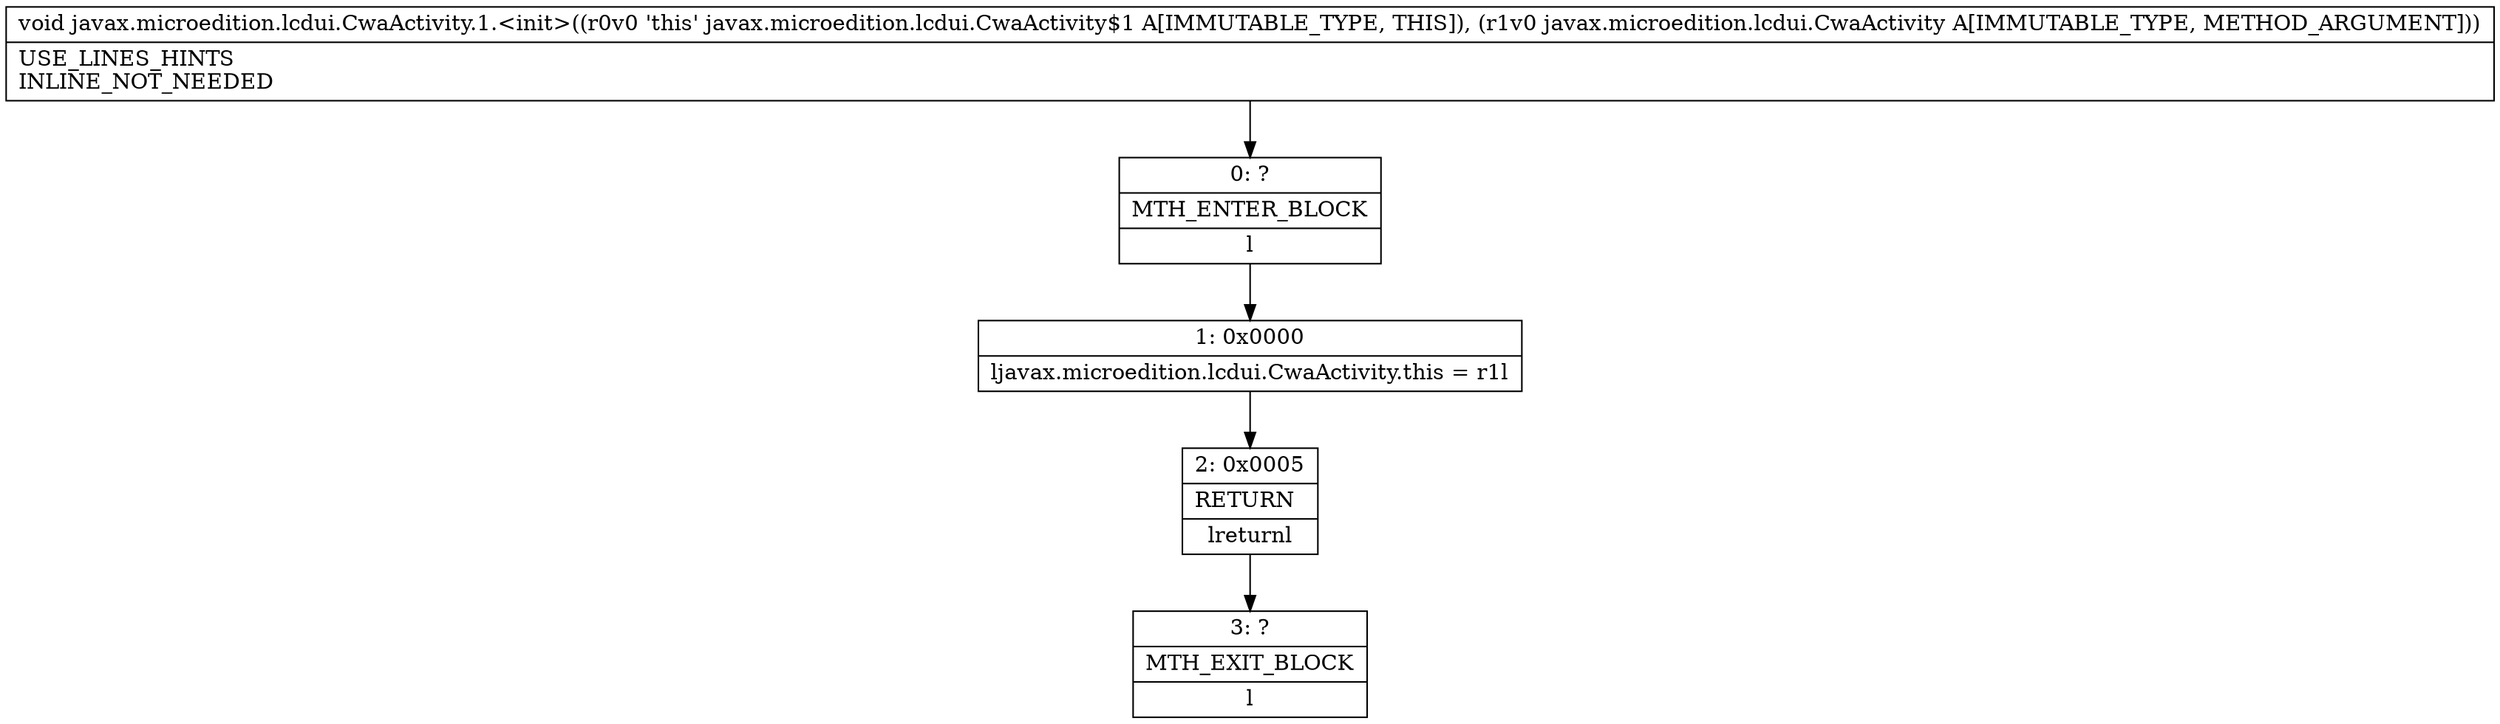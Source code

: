 digraph "CFG forjavax.microedition.lcdui.CwaActivity.1.\<init\>(Ljavax\/microedition\/lcdui\/CwaActivity;)V" {
Node_0 [shape=record,label="{0\:\ ?|MTH_ENTER_BLOCK\l|l}"];
Node_1 [shape=record,label="{1\:\ 0x0000|ljavax.microedition.lcdui.CwaActivity.this = r1l}"];
Node_2 [shape=record,label="{2\:\ 0x0005|RETURN\l|lreturnl}"];
Node_3 [shape=record,label="{3\:\ ?|MTH_EXIT_BLOCK\l|l}"];
MethodNode[shape=record,label="{void javax.microedition.lcdui.CwaActivity.1.\<init\>((r0v0 'this' javax.microedition.lcdui.CwaActivity$1 A[IMMUTABLE_TYPE, THIS]), (r1v0 javax.microedition.lcdui.CwaActivity A[IMMUTABLE_TYPE, METHOD_ARGUMENT]))  | USE_LINES_HINTS\lINLINE_NOT_NEEDED\l}"];
MethodNode -> Node_0;
Node_0 -> Node_1;
Node_1 -> Node_2;
Node_2 -> Node_3;
}

